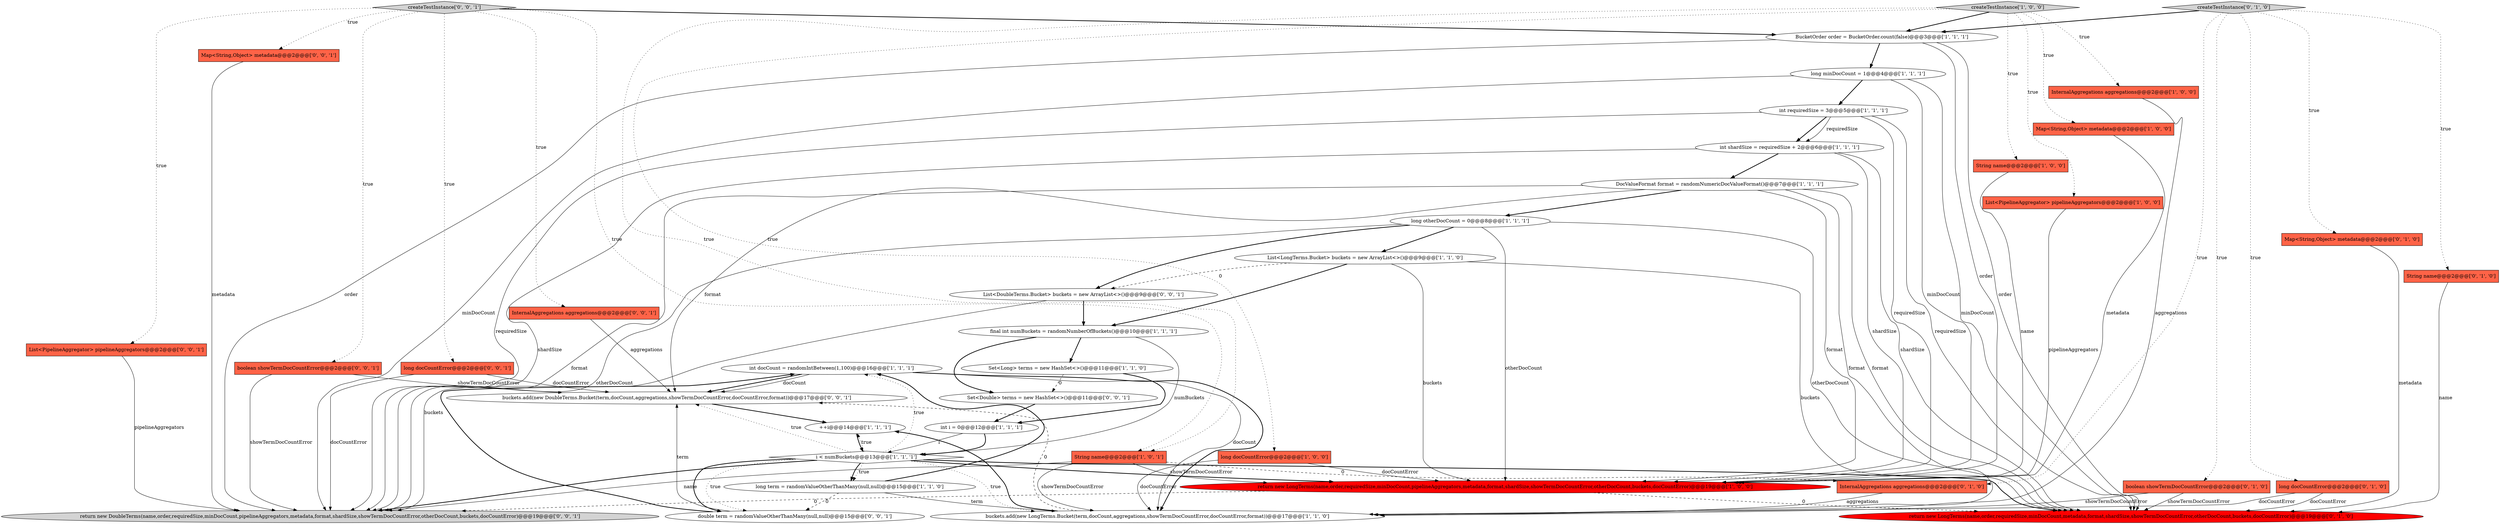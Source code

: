digraph {
18 [style = filled, label = "int docCount = randomIntBetween(1,100)@@@16@@@['1', '1', '1']", fillcolor = white, shape = ellipse image = "AAA0AAABBB1BBB"];
36 [style = filled, label = "Map<String,Object> metadata@@@2@@@['0', '0', '1']", fillcolor = tomato, shape = box image = "AAA0AAABBB3BBB"];
20 [style = filled, label = "long minDocCount = 1@@@4@@@['1', '1', '1']", fillcolor = white, shape = ellipse image = "AAA0AAABBB1BBB"];
32 [style = filled, label = "createTestInstance['0', '0', '1']", fillcolor = lightgray, shape = diamond image = "AAA0AAABBB3BBB"];
8 [style = filled, label = "int shardSize = requiredSize + 2@@@6@@@['1', '1', '1']", fillcolor = white, shape = ellipse image = "AAA0AAABBB1BBB"];
7 [style = filled, label = "i < numBuckets@@@13@@@['1', '1', '1']", fillcolor = white, shape = diamond image = "AAA0AAABBB1BBB"];
30 [style = filled, label = "Set<Double> terms = new HashSet<>()@@@11@@@['0', '0', '1']", fillcolor = white, shape = ellipse image = "AAA0AAABBB3BBB"];
3 [style = filled, label = "InternalAggregations aggregations@@@2@@@['1', '0', '0']", fillcolor = tomato, shape = box image = "AAA0AAABBB1BBB"];
38 [style = filled, label = "List<DoubleTerms.Bucket> buckets = new ArrayList<>()@@@9@@@['0', '0', '1']", fillcolor = white, shape = ellipse image = "AAA0AAABBB3BBB"];
15 [style = filled, label = "long docCountError@@@2@@@['1', '0', '0']", fillcolor = tomato, shape = box image = "AAA0AAABBB1BBB"];
17 [style = filled, label = "long otherDocCount = 0@@@8@@@['1', '1', '1']", fillcolor = white, shape = ellipse image = "AAA0AAABBB1BBB"];
2 [style = filled, label = "BucketOrder order = BucketOrder.count(false)@@@3@@@['1', '1', '1']", fillcolor = white, shape = ellipse image = "AAA0AAABBB1BBB"];
27 [style = filled, label = "boolean showTermDocCountError@@@2@@@['0', '1', '0']", fillcolor = tomato, shape = box image = "AAA0AAABBB2BBB"];
34 [style = filled, label = "return new DoubleTerms(name,order,requiredSize,minDocCount,pipelineAggregators,metadata,format,shardSize,showTermDocCountError,otherDocCount,buckets,docCountError)@@@19@@@['0', '0', '1']", fillcolor = lightgray, shape = ellipse image = "AAA0AAABBB3BBB"];
26 [style = filled, label = "long docCountError@@@2@@@['0', '1', '0']", fillcolor = tomato, shape = box image = "AAA0AAABBB2BBB"];
14 [style = filled, label = "return new LongTerms(name,order,requiredSize,minDocCount,pipelineAggregators,metadata,format,shardSize,showTermDocCountError,otherDocCount,buckets,docCountError)@@@19@@@['1', '0', '0']", fillcolor = red, shape = ellipse image = "AAA1AAABBB1BBB"];
40 [style = filled, label = "InternalAggregations aggregations@@@2@@@['0', '0', '1']", fillcolor = tomato, shape = box image = "AAA0AAABBB3BBB"];
37 [style = filled, label = "long docCountError@@@2@@@['0', '0', '1']", fillcolor = tomato, shape = box image = "AAA0AAABBB3BBB"];
28 [style = filled, label = "InternalAggregations aggregations@@@2@@@['0', '1', '0']", fillcolor = tomato, shape = box image = "AAA1AAABBB2BBB"];
12 [style = filled, label = "long term = randomValueOtherThanMany(null,null)@@@15@@@['1', '1', '0']", fillcolor = white, shape = ellipse image = "AAA0AAABBB1BBB"];
16 [style = filled, label = "int i = 0@@@12@@@['1', '1', '1']", fillcolor = white, shape = ellipse image = "AAA0AAABBB1BBB"];
33 [style = filled, label = "List<PipelineAggregator> pipelineAggregators@@@2@@@['0', '0', '1']", fillcolor = tomato, shape = box image = "AAA0AAABBB3BBB"];
6 [style = filled, label = "++i@@@14@@@['1', '1', '1']", fillcolor = white, shape = ellipse image = "AAA0AAABBB1BBB"];
11 [style = filled, label = "createTestInstance['1', '0', '0']", fillcolor = lightgray, shape = diamond image = "AAA0AAABBB1BBB"];
31 [style = filled, label = "double term = randomValueOtherThanMany(null,null)@@@15@@@['0', '0', '1']", fillcolor = white, shape = ellipse image = "AAA0AAABBB3BBB"];
10 [style = filled, label = "Set<Long> terms = new HashSet<>()@@@11@@@['1', '1', '0']", fillcolor = white, shape = ellipse image = "AAA0AAABBB1BBB"];
23 [style = filled, label = "return new LongTerms(name,order,requiredSize,minDocCount,metadata,format,shardSize,showTermDocCountError,otherDocCount,buckets,docCountError)@@@19@@@['0', '1', '0']", fillcolor = red, shape = ellipse image = "AAA1AAABBB2BBB"];
4 [style = filled, label = "Map<String,Object> metadata@@@2@@@['1', '0', '0']", fillcolor = tomato, shape = box image = "AAA0AAABBB1BBB"];
29 [style = filled, label = "createTestInstance['0', '1', '0']", fillcolor = lightgray, shape = diamond image = "AAA0AAABBB2BBB"];
35 [style = filled, label = "buckets.add(new DoubleTerms.Bucket(term,docCount,aggregations,showTermDocCountError,docCountError,format))@@@17@@@['0', '0', '1']", fillcolor = white, shape = ellipse image = "AAA0AAABBB3BBB"];
39 [style = filled, label = "boolean showTermDocCountError@@@2@@@['0', '0', '1']", fillcolor = tomato, shape = box image = "AAA0AAABBB3BBB"];
13 [style = filled, label = "String name@@@2@@@['1', '0', '0']", fillcolor = tomato, shape = box image = "AAA0AAABBB1BBB"];
9 [style = filled, label = "int requiredSize = 3@@@5@@@['1', '1', '1']", fillcolor = white, shape = ellipse image = "AAA0AAABBB1BBB"];
21 [style = filled, label = "final int numBuckets = randomNumberOfBuckets()@@@10@@@['1', '1', '1']", fillcolor = white, shape = ellipse image = "AAA0AAABBB1BBB"];
19 [style = filled, label = "List<PipelineAggregator> pipelineAggregators@@@2@@@['1', '0', '0']", fillcolor = tomato, shape = box image = "AAA0AAABBB1BBB"];
1 [style = filled, label = "List<LongTerms.Bucket> buckets = new ArrayList<>()@@@9@@@['1', '1', '0']", fillcolor = white, shape = ellipse image = "AAA0AAABBB1BBB"];
25 [style = filled, label = "Map<String,Object> metadata@@@2@@@['0', '1', '0']", fillcolor = tomato, shape = box image = "AAA0AAABBB2BBB"];
24 [style = filled, label = "String name@@@2@@@['0', '1', '0']", fillcolor = tomato, shape = box image = "AAA0AAABBB2BBB"];
0 [style = filled, label = "DocValueFormat format = randomNumericDocValueFormat()@@@7@@@['1', '1', '1']", fillcolor = white, shape = ellipse image = "AAA0AAABBB1BBB"];
5 [style = filled, label = "buckets.add(new LongTerms.Bucket(term,docCount,aggregations,showTermDocCountError,docCountError,format))@@@17@@@['1', '1', '0']", fillcolor = white, shape = ellipse image = "AAA0AAABBB1BBB"];
22 [style = filled, label = "String name@@@2@@@['1', '0', '1']", fillcolor = tomato, shape = box image = "AAA0AAABBB1BBB"];
21->10 [style = bold, label=""];
22->34 [style = solid, label="name"];
20->9 [style = bold, label=""];
24->23 [style = solid, label="name"];
0->35 [style = solid, label="format"];
16->7 [style = bold, label=""];
12->31 [style = dashed, label="0"];
2->34 [style = solid, label="order"];
22->14 [style = solid, label="showTermDocCountError"];
7->31 [style = bold, label=""];
21->30 [style = bold, label=""];
29->26 [style = dotted, label="true"];
15->14 [style = solid, label="docCountError"];
27->23 [style = solid, label="showTermDocCountError"];
7->14 [style = bold, label=""];
38->34 [style = solid, label="buckets"];
8->0 [style = bold, label=""];
13->14 [style = solid, label="name"];
17->38 [style = bold, label=""];
12->5 [style = solid, label="term"];
20->14 [style = solid, label="minDocCount"];
29->2 [style = bold, label=""];
1->23 [style = solid, label="buckets"];
5->35 [style = dashed, label="0"];
1->21 [style = bold, label=""];
12->18 [style = bold, label=""];
17->34 [style = solid, label="otherDocCount"];
18->35 [style = bold, label=""];
32->37 [style = dotted, label="true"];
1->38 [style = dashed, label="0"];
11->15 [style = dotted, label="true"];
0->23 [style = solid, label="format"];
16->7 [style = solid, label="i"];
37->35 [style = solid, label="docCountError"];
7->6 [style = dotted, label="true"];
2->20 [style = bold, label=""];
0->17 [style = bold, label=""];
18->35 [style = solid, label="docCount"];
28->5 [style = solid, label="aggregations"];
15->5 [style = solid, label="docCountError"];
0->34 [style = solid, label="format"];
37->34 [style = solid, label="docCountError"];
11->13 [style = dotted, label="true"];
32->36 [style = dotted, label="true"];
9->8 [style = bold, label=""];
22->5 [style = solid, label="showTermDocCountError"];
8->34 [style = solid, label="shardSize"];
7->12 [style = dotted, label="true"];
39->35 [style = solid, label="showTermDocCountError"];
5->6 [style = bold, label=""];
22->28 [style = dashed, label="0"];
7->23 [style = bold, label=""];
31->35 [style = solid, label="term"];
7->35 [style = dotted, label="true"];
11->19 [style = dotted, label="true"];
6->7 [style = bold, label=""];
8->14 [style = solid, label="shardSize"];
17->1 [style = bold, label=""];
36->34 [style = solid, label="metadata"];
3->5 [style = solid, label="aggregations"];
7->31 [style = dotted, label="true"];
11->4 [style = dotted, label="true"];
32->33 [style = dotted, label="true"];
7->5 [style = dotted, label="true"];
0->14 [style = solid, label="format"];
20->34 [style = solid, label="minDocCount"];
14->23 [style = dashed, label="0"];
10->30 [style = dashed, label="0"];
10->16 [style = bold, label=""];
29->28 [style = dotted, label="true"];
4->14 [style = solid, label="metadata"];
7->18 [style = dotted, label="true"];
11->3 [style = dotted, label="true"];
29->24 [style = dotted, label="true"];
27->5 [style = solid, label="showTermDocCountError"];
29->25 [style = dotted, label="true"];
32->22 [style = dotted, label="true"];
0->5 [style = solid, label="format"];
2->23 [style = solid, label="order"];
18->5 [style = solid, label="docCount"];
32->39 [style = dotted, label="true"];
39->34 [style = solid, label="showTermDocCountError"];
7->12 [style = bold, label=""];
35->6 [style = bold, label=""];
14->34 [style = dashed, label="0"];
29->27 [style = dotted, label="true"];
40->35 [style = solid, label="aggregations"];
21->7 [style = solid, label="numBuckets"];
1->14 [style = solid, label="buckets"];
31->18 [style = bold, label=""];
17->23 [style = solid, label="otherDocCount"];
32->40 [style = dotted, label="true"];
20->23 [style = solid, label="minDocCount"];
25->23 [style = solid, label="metadata"];
32->2 [style = bold, label=""];
9->23 [style = solid, label="requiredSize"];
11->2 [style = bold, label=""];
11->22 [style = dotted, label="true"];
33->34 [style = solid, label="pipelineAggregators"];
9->8 [style = solid, label="requiredSize"];
26->5 [style = solid, label="docCountError"];
2->14 [style = solid, label="order"];
7->34 [style = bold, label=""];
19->14 [style = solid, label="pipelineAggregators"];
18->5 [style = bold, label=""];
17->14 [style = solid, label="otherDocCount"];
26->23 [style = solid, label="docCountError"];
38->21 [style = bold, label=""];
8->23 [style = solid, label="shardSize"];
30->16 [style = bold, label=""];
9->14 [style = solid, label="requiredSize"];
9->34 [style = solid, label="requiredSize"];
}
